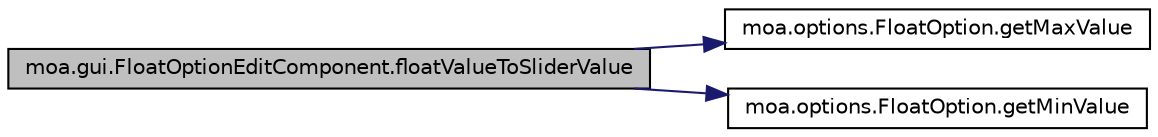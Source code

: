 digraph G
{
  edge [fontname="Helvetica",fontsize="10",labelfontname="Helvetica",labelfontsize="10"];
  node [fontname="Helvetica",fontsize="10",shape=record];
  rankdir=LR;
  Node1 [label="moa.gui.FloatOptionEditComponent.floatValueToSliderValue",height=0.2,width=0.4,color="black", fillcolor="grey75", style="filled" fontcolor="black"];
  Node1 -> Node2 [color="midnightblue",fontsize="10",style="solid",fontname="Helvetica"];
  Node2 [label="moa.options.FloatOption.getMaxValue",height=0.2,width=0.4,color="black", fillcolor="white", style="filled",URL="$classmoa_1_1options_1_1FloatOption.html#a69376a84dae43165cac89ceba09fb4f3"];
  Node1 -> Node3 [color="midnightblue",fontsize="10",style="solid",fontname="Helvetica"];
  Node3 [label="moa.options.FloatOption.getMinValue",height=0.2,width=0.4,color="black", fillcolor="white", style="filled",URL="$classmoa_1_1options_1_1FloatOption.html#a35baa5ddee9e332fc1abe86cb42c8777"];
}
